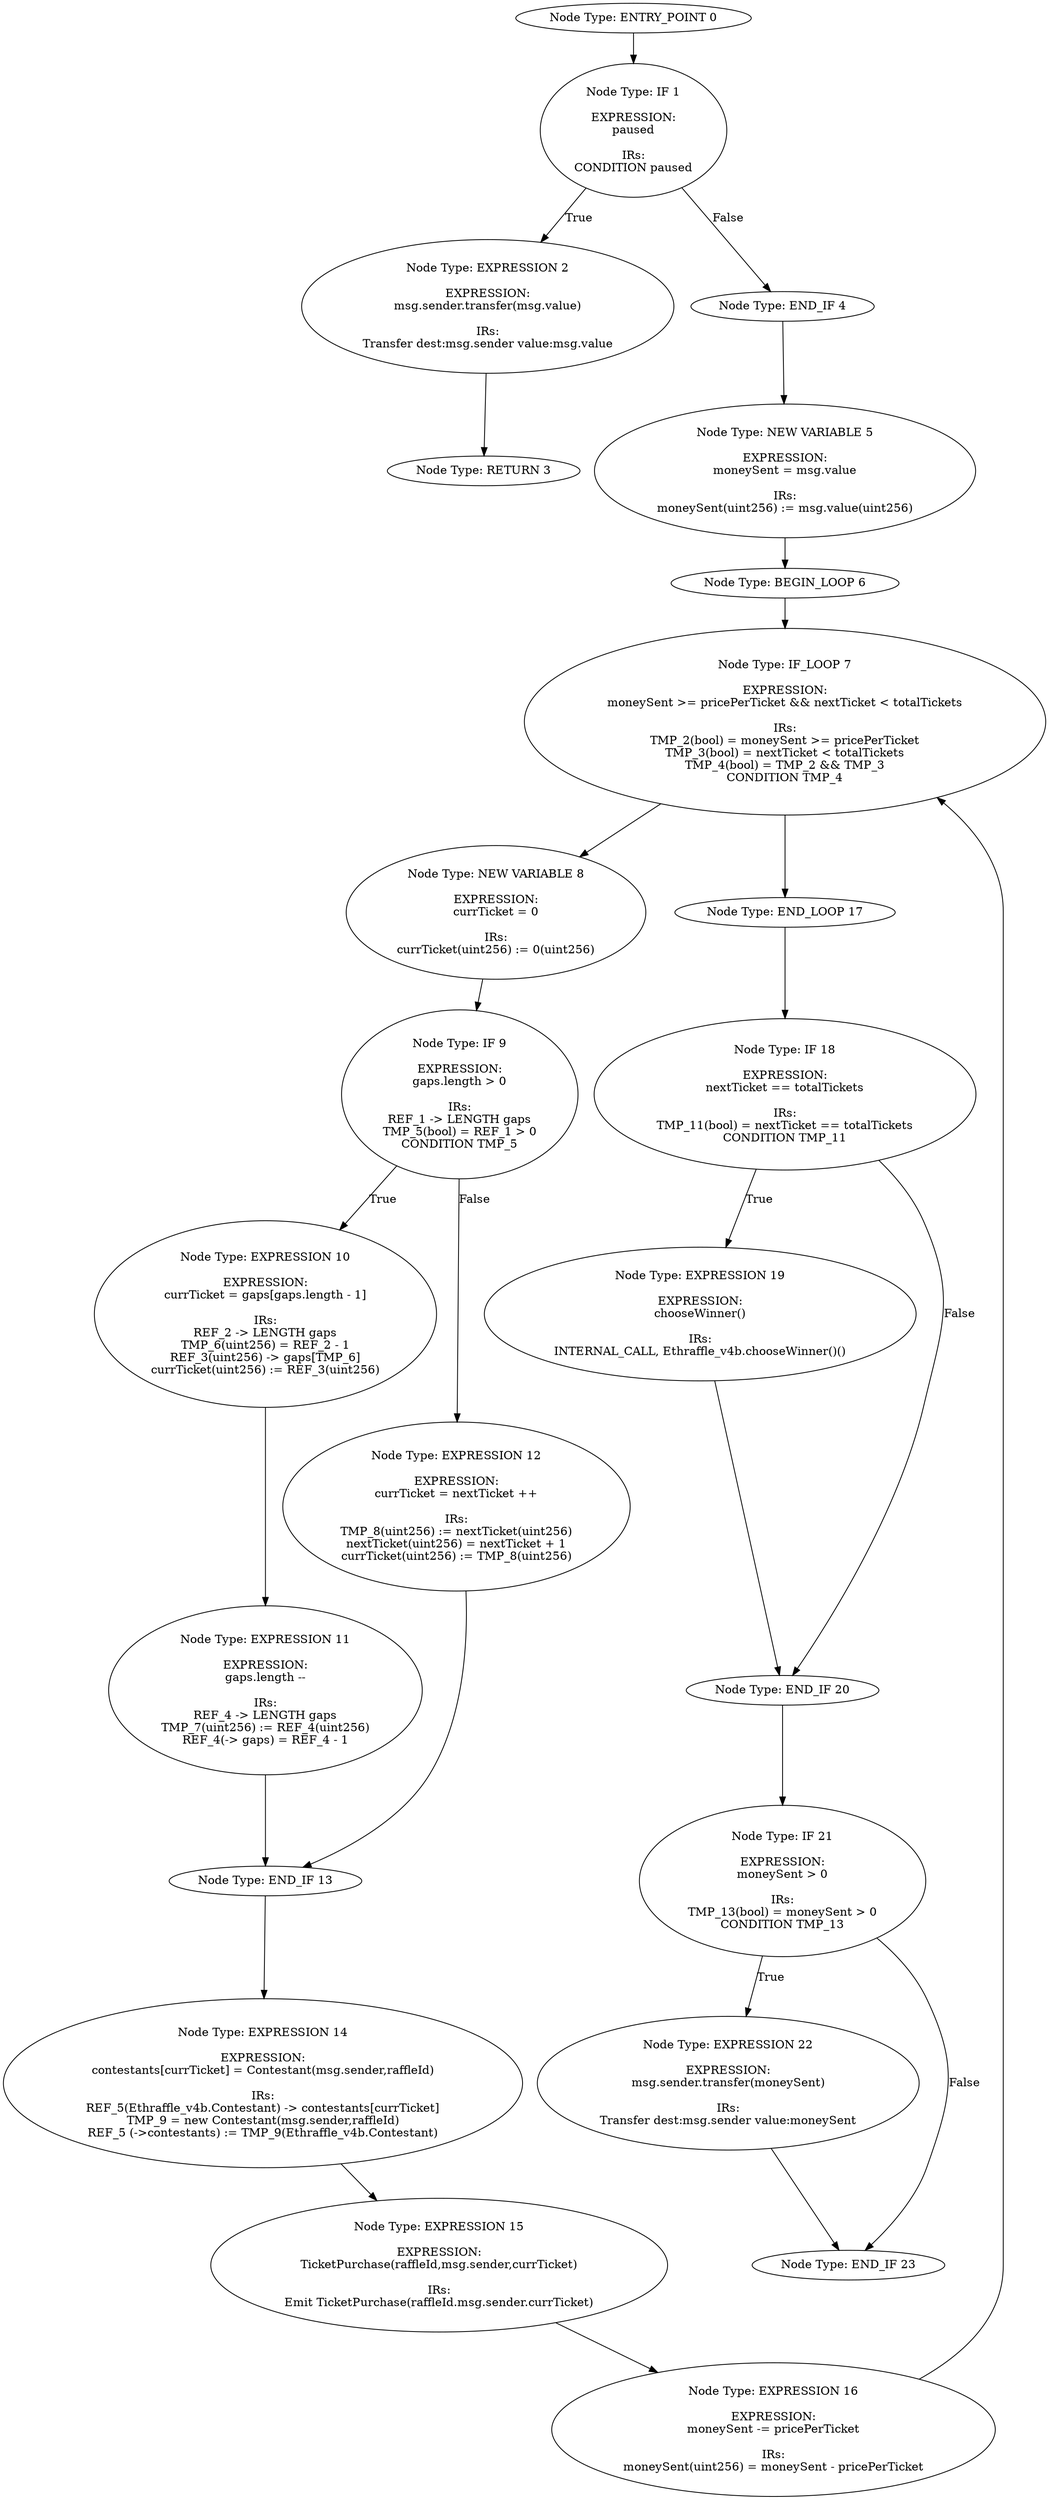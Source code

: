 digraph{
0[label="Node Type: ENTRY_POINT 0
"];
0->1;
1[label="Node Type: IF 1

EXPRESSION:
paused

IRs:
CONDITION paused"];
1->2[label="True"];
1->4[label="False"];

2[label="Node Type: EXPRESSION 2

EXPRESSION:
msg.sender.transfer(msg.value)

IRs:
Transfer dest:msg.sender value:msg.value"];
2->3;
3[label="Node Type: RETURN 3
"];
4[label="Node Type: END_IF 4
"];
4->5;
5[label="Node Type: NEW VARIABLE 5

EXPRESSION:
moneySent = msg.value

IRs:
moneySent(uint256) := msg.value(uint256)"];
5->6;
6[label="Node Type: BEGIN_LOOP 6
"];
6->7;
7[label="Node Type: IF_LOOP 7

EXPRESSION:
moneySent >= pricePerTicket && nextTicket < totalTickets

IRs:
TMP_2(bool) = moneySent >= pricePerTicket
TMP_3(bool) = nextTicket < totalTickets
TMP_4(bool) = TMP_2 && TMP_3
CONDITION TMP_4"];
7->8;
7->17;
8[label="Node Type: NEW VARIABLE 8

EXPRESSION:
currTicket = 0

IRs:
currTicket(uint256) := 0(uint256)"];
8->9;
9[label="Node Type: IF 9

EXPRESSION:
gaps.length > 0

IRs:
REF_1 -> LENGTH gaps
TMP_5(bool) = REF_1 > 0
CONDITION TMP_5"];
9->10[label="True"];
9->12[label="False"];
10[label="Node Type: EXPRESSION 10

EXPRESSION:
currTicket = gaps[gaps.length - 1]

IRs:
REF_2 -> LENGTH gaps
TMP_6(uint256) = REF_2 - 1
REF_3(uint256) -> gaps[TMP_6]
currTicket(uint256) := REF_3(uint256)"];
10->11;
11[label="Node Type: EXPRESSION 11

EXPRESSION:
gaps.length --

IRs:
REF_4 -> LENGTH gaps
TMP_7(uint256) := REF_4(uint256)
REF_4(-> gaps) = REF_4 - 1"];
11->13;
12[label="Node Type: EXPRESSION 12

EXPRESSION:
currTicket = nextTicket ++

IRs:
TMP_8(uint256) := nextTicket(uint256)
nextTicket(uint256) = nextTicket + 1
currTicket(uint256) := TMP_8(uint256)"];
12->13;
13[label="Node Type: END_IF 13
"];
13->14;
14[label="Node Type: EXPRESSION 14

EXPRESSION:
contestants[currTicket] = Contestant(msg.sender,raffleId)

IRs:
REF_5(Ethraffle_v4b.Contestant) -> contestants[currTicket]
TMP_9 = new Contestant(msg.sender,raffleId)
REF_5 (->contestants) := TMP_9(Ethraffle_v4b.Contestant)"];
14->15;
15[label="Node Type: EXPRESSION 15

EXPRESSION:
TicketPurchase(raffleId,msg.sender,currTicket)

IRs:
Emit TicketPurchase(raffleId.msg.sender.currTicket)"];
15->16;
16[label="Node Type: EXPRESSION 16

EXPRESSION:
moneySent -= pricePerTicket

IRs:
moneySent(uint256) = moneySent - pricePerTicket"];
16->7;
17[label="Node Type: END_LOOP 17
"];
17->18;
18[label="Node Type: IF 18

EXPRESSION:
nextTicket == totalTickets

IRs:
TMP_11(bool) = nextTicket == totalTickets
CONDITION TMP_11"];
18->19[label="True"];
18->20[label="False"];
19[label="Node Type: EXPRESSION 19

EXPRESSION:
chooseWinner()

IRs:
INTERNAL_CALL, Ethraffle_v4b.chooseWinner()()"];
19->20;
20[label="Node Type: END_IF 20
"];
20->21;
21[label="Node Type: IF 21

EXPRESSION:
moneySent > 0

IRs:
TMP_13(bool) = moneySent > 0
CONDITION TMP_13"];
21->22[label="True"];
21->23[label="False"];
22[label="Node Type: EXPRESSION 22

EXPRESSION:
msg.sender.transfer(moneySent)

IRs:
Transfer dest:msg.sender value:moneySent"];
22->23;
23[label="Node Type: END_IF 23
"];
}
